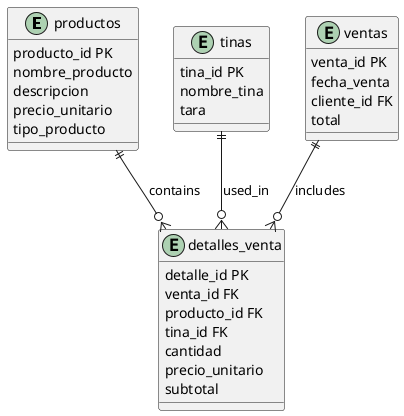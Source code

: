 @startuml
entity productos {
  producto_id PK
  nombre_producto
  descripcion
  precio_unitario
  tipo_producto
}

entity tinas {
  tina_id PK
  nombre_tina
  tara
}

entity ventas {
  venta_id PK
  fecha_venta
  cliente_id FK
  total
}

entity detalles_venta {
  detalle_id PK
  venta_id FK
  producto_id FK
  tina_id FK
  cantidad
  precio_unitario
  subtotal
}

productos ||--o{ detalles_venta : contains
tinas ||--o{ detalles_venta : used_in
ventas ||--o{ detalles_venta : includes
@enduml
